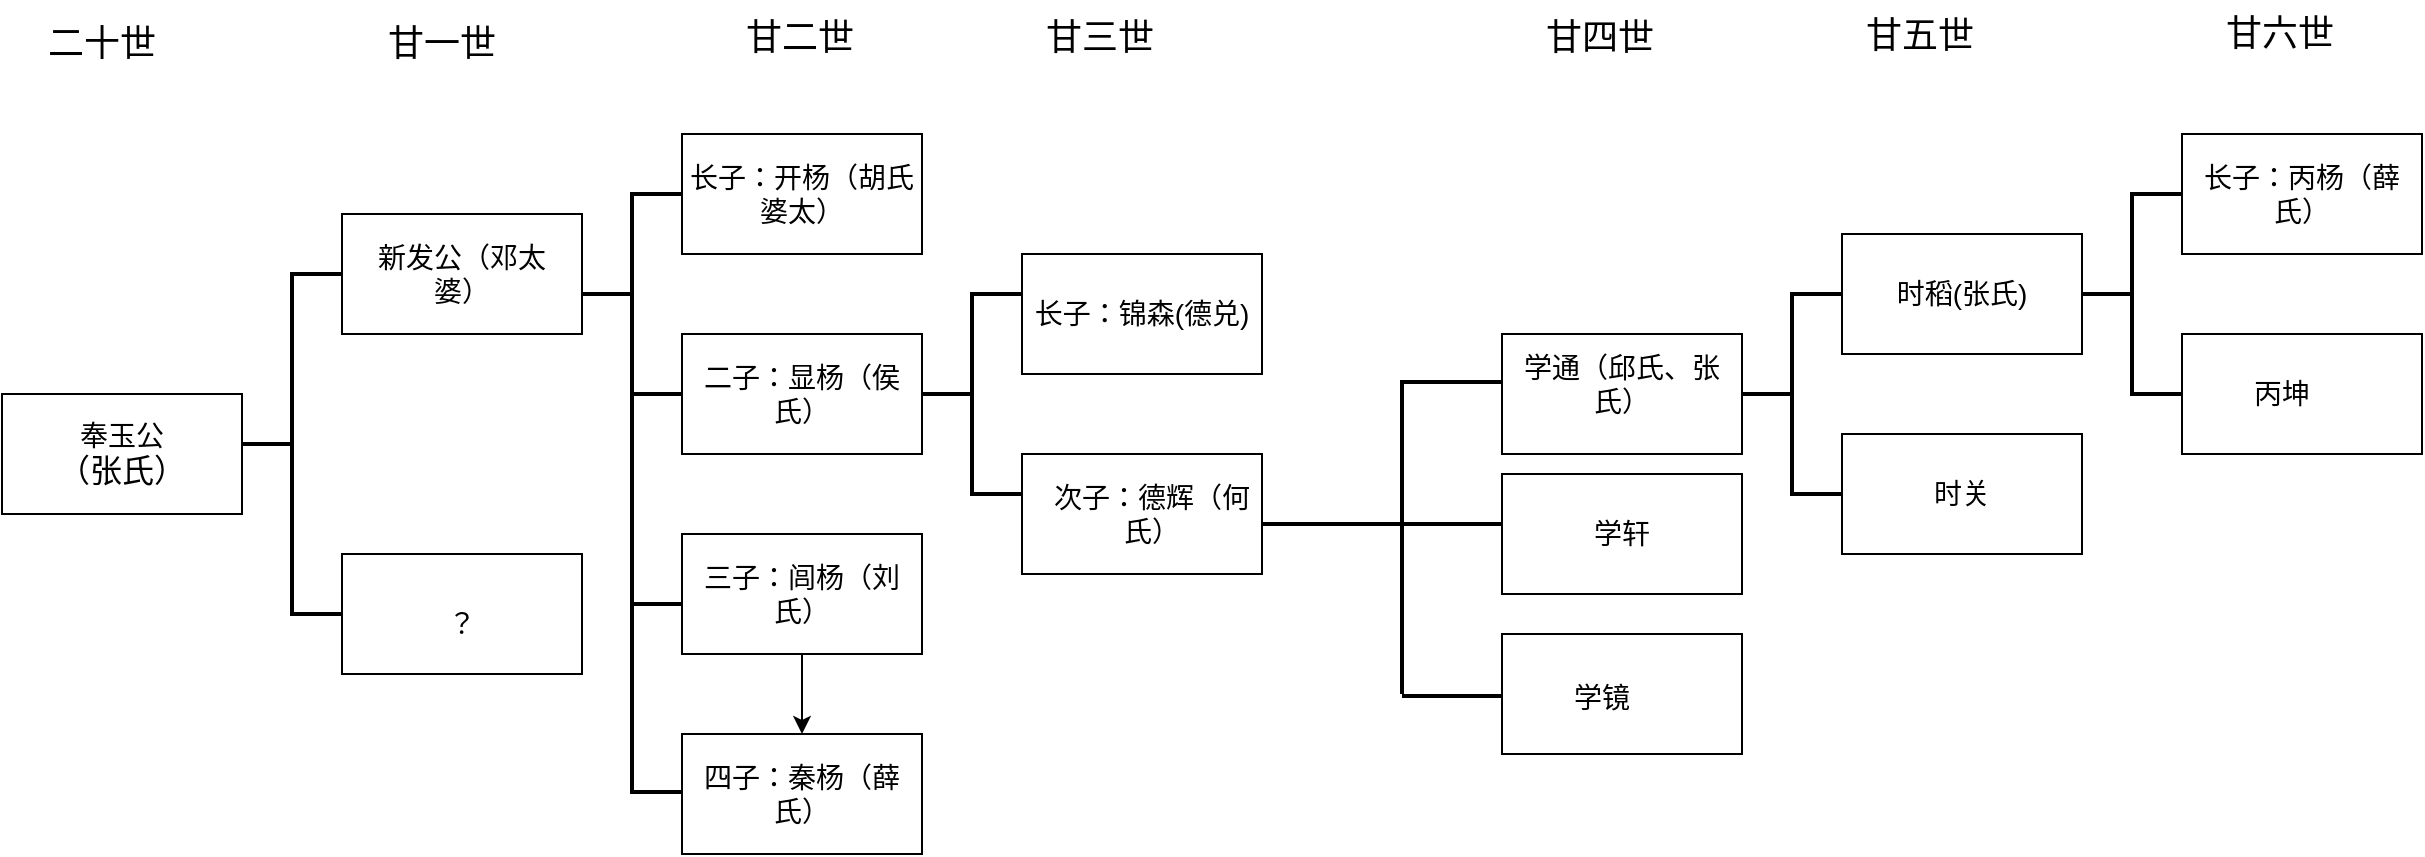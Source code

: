 <mxfile version="24.5.2" type="github">
  <diagram name="第 1 页" id="a3wWLOY99gl7KxZ9aG14">
    <mxGraphModel dx="2035" dy="998" grid="1" gridSize="10" guides="0" tooltips="1" connect="1" arrows="1" fold="1" page="1" pageScale="1" pageWidth="827" pageHeight="1169" math="0" shadow="0">
      <root>
        <mxCell id="0" />
        <mxCell id="1" parent="0" />
        <mxCell id="-UbHEKh8l_d8gub23TeE-1" value="&lt;font style=&quot;font-size: 14px;&quot;&gt;奉玉公&lt;/font&gt;&lt;div&gt;&lt;font size=&quot;3&quot;&gt;（张氏）&lt;/font&gt;&lt;/div&gt;" style="rounded=0;whiteSpace=wrap;html=1;" vertex="1" parent="1">
          <mxGeometry x="30" y="610" width="120" height="60" as="geometry" />
        </mxCell>
        <mxCell id="-UbHEKh8l_d8gub23TeE-2" value="&lt;font style=&quot;font-size: 18px;&quot;&gt;二十世&lt;/font&gt;" style="text;strokeColor=none;align=center;fillColor=none;html=1;verticalAlign=middle;whiteSpace=wrap;rounded=0;" vertex="1" parent="1">
          <mxGeometry x="50" y="420" width="60" height="30" as="geometry" />
        </mxCell>
        <mxCell id="-UbHEKh8l_d8gub23TeE-3" value="" style="strokeWidth=2;html=1;shape=mxgraph.flowchart.annotation_2;align=left;labelPosition=right;pointerEvents=1;" vertex="1" parent="1">
          <mxGeometry x="150" y="550" width="50" height="170" as="geometry" />
        </mxCell>
        <mxCell id="-UbHEKh8l_d8gub23TeE-5" value="" style="verticalLabelPosition=bottom;verticalAlign=top;html=1;shape=mxgraph.basic.rect;fillColor2=none;strokeWidth=1;size=20;indent=95.33;" vertex="1" parent="1">
          <mxGeometry x="200" y="520" width="120" height="60" as="geometry" />
        </mxCell>
        <mxCell id="-UbHEKh8l_d8gub23TeE-6" value="新发公（邓太婆）" style="text;strokeColor=none;align=center;fillColor=none;html=1;verticalAlign=middle;whiteSpace=wrap;rounded=0;fontSize=14;" vertex="1" parent="1">
          <mxGeometry x="210" y="530" width="100" height="40" as="geometry" />
        </mxCell>
        <mxCell id="-UbHEKh8l_d8gub23TeE-7" value="" style="verticalLabelPosition=bottom;verticalAlign=top;html=1;shape=mxgraph.basic.rect;fillColor2=none;strokeWidth=1;size=20;indent=5;" vertex="1" parent="1">
          <mxGeometry x="200" y="690" width="120" height="60" as="geometry" />
        </mxCell>
        <mxCell id="-UbHEKh8l_d8gub23TeE-8" value="&lt;font style=&quot;font-size: 14px;&quot;&gt;？&lt;/font&gt;" style="text;strokeColor=none;align=center;fillColor=none;html=1;verticalAlign=middle;whiteSpace=wrap;rounded=0;" vertex="1" parent="1">
          <mxGeometry x="230" y="710" width="60" height="30" as="geometry" />
        </mxCell>
        <mxCell id="-UbHEKh8l_d8gub23TeE-9" value="" style="strokeWidth=2;html=1;shape=mxgraph.flowchart.annotation_2;align=left;labelPosition=right;pointerEvents=1;" vertex="1" parent="1">
          <mxGeometry x="320" y="510" width="50" height="100" as="geometry" />
        </mxCell>
        <mxCell id="-UbHEKh8l_d8gub23TeE-10" value="" style="verticalLabelPosition=bottom;verticalAlign=top;html=1;shape=mxgraph.basic.rect;fillColor2=none;strokeWidth=1;size=20;indent=5;" vertex="1" parent="1">
          <mxGeometry x="370" y="480" width="120" height="60" as="geometry" />
        </mxCell>
        <mxCell id="-UbHEKh8l_d8gub23TeE-11" value="" style="verticalLabelPosition=bottom;verticalAlign=top;html=1;shape=mxgraph.basic.rect;fillColor2=none;strokeWidth=1;size=20;indent=5;" vertex="1" parent="1">
          <mxGeometry x="370" y="580" width="120" height="60" as="geometry" />
        </mxCell>
        <mxCell id="-UbHEKh8l_d8gub23TeE-12" value="&lt;font style=&quot;font-size: 18px;&quot;&gt;甘一世&lt;/font&gt;" style="text;strokeColor=none;align=center;fillColor=none;html=1;verticalAlign=middle;whiteSpace=wrap;rounded=0;" vertex="1" parent="1">
          <mxGeometry x="220" y="420" width="60" height="30" as="geometry" />
        </mxCell>
        <mxCell id="-UbHEKh8l_d8gub23TeE-15" value="" style="line;strokeWidth=2;direction=south;html=1;" vertex="1" parent="1">
          <mxGeometry x="340" y="610" width="10" height="200" as="geometry" />
        </mxCell>
        <mxCell id="-UbHEKh8l_d8gub23TeE-18" value="" style="line;strokeWidth=2;html=1;" vertex="1" parent="1">
          <mxGeometry x="345" y="710" width="25" height="10" as="geometry" />
        </mxCell>
        <mxCell id="-UbHEKh8l_d8gub23TeE-24" value="" style="line;strokeWidth=2;html=1;" vertex="1" parent="1">
          <mxGeometry x="346" y="804" width="25" height="10" as="geometry" />
        </mxCell>
        <mxCell id="-UbHEKh8l_d8gub23TeE-25" value="Text" style="text;strokeColor=none;align=center;fillColor=none;html=1;verticalAlign=middle;whiteSpace=wrap;rounded=0;" vertex="1" parent="1">
          <mxGeometry x="370" y="680" width="120" height="60" as="geometry" />
        </mxCell>
        <mxCell id="-UbHEKh8l_d8gub23TeE-26" value="长子：开杨（胡氏婆太）" style="text;strokeColor=none;align=center;fillColor=none;html=1;verticalAlign=middle;whiteSpace=wrap;rounded=0;fontSize=14;" vertex="1" parent="1">
          <mxGeometry x="370" y="480" width="120" height="60" as="geometry" />
        </mxCell>
        <mxCell id="-UbHEKh8l_d8gub23TeE-28" value="&lt;font style=&quot;font-size: 14px;&quot;&gt;二子：显杨（侯氏）&lt;/font&gt;" style="text;strokeColor=none;align=center;fillColor=none;html=1;verticalAlign=middle;whiteSpace=wrap;rounded=0;" vertex="1" parent="1">
          <mxGeometry x="380" y="580" width="100" height="60" as="geometry" />
        </mxCell>
        <mxCell id="-UbHEKh8l_d8gub23TeE-31" value="" style="edgeStyle=orthogonalEdgeStyle;rounded=0;orthogonalLoop=1;jettySize=auto;html=1;" edge="1" parent="1" source="-UbHEKh8l_d8gub23TeE-29" target="-UbHEKh8l_d8gub23TeE-30">
          <mxGeometry relative="1" as="geometry" />
        </mxCell>
        <mxCell id="-UbHEKh8l_d8gub23TeE-29" value="&lt;font style=&quot;font-size: 14px;&quot;&gt;三子：闾杨（刘氏）&lt;/font&gt;" style="rounded=0;whiteSpace=wrap;html=1;" vertex="1" parent="1">
          <mxGeometry x="370" y="680" width="120" height="60" as="geometry" />
        </mxCell>
        <mxCell id="-UbHEKh8l_d8gub23TeE-30" value="" style="rounded=0;whiteSpace=wrap;html=1;" vertex="1" parent="1">
          <mxGeometry x="370" y="780" width="120" height="60" as="geometry" />
        </mxCell>
        <mxCell id="-UbHEKh8l_d8gub23TeE-32" value="&lt;span style=&quot;font-size: 14px;&quot;&gt;四子：秦杨（薛氏）&lt;/span&gt;" style="text;strokeColor=none;align=center;fillColor=none;html=1;verticalAlign=middle;whiteSpace=wrap;rounded=0;" vertex="1" parent="1">
          <mxGeometry x="370" y="780" width="120" height="60" as="geometry" />
        </mxCell>
        <mxCell id="-UbHEKh8l_d8gub23TeE-33" value="" style="strokeWidth=2;html=1;shape=mxgraph.flowchart.annotation_2;align=left;labelPosition=right;pointerEvents=1;" vertex="1" parent="1">
          <mxGeometry x="490" y="560" width="50" height="100" as="geometry" />
        </mxCell>
        <mxCell id="-UbHEKh8l_d8gub23TeE-34" value="" style="verticalLabelPosition=bottom;verticalAlign=top;html=1;shape=mxgraph.basic.rect;fillColor2=none;strokeWidth=1;size=20;indent=5;" vertex="1" parent="1">
          <mxGeometry x="540" y="540" width="120" height="60" as="geometry" />
        </mxCell>
        <mxCell id="-UbHEKh8l_d8gub23TeE-35" value="" style="verticalLabelPosition=bottom;verticalAlign=top;html=1;shape=mxgraph.basic.rect;fillColor2=none;strokeWidth=1;size=20;indent=5;" vertex="1" parent="1">
          <mxGeometry x="540" y="640" width="120" height="60" as="geometry" />
        </mxCell>
        <mxCell id="-UbHEKh8l_d8gub23TeE-36" value="&lt;span style=&quot;font-size: 14px;&quot;&gt;长子：锦森(德&lt;/span&gt;&lt;font style=&quot;font-size: 14px;&quot;&gt;兑&lt;/font&gt;&lt;span style=&quot;font-size: 14px;&quot;&gt;)&lt;/span&gt;" style="text;strokeColor=none;align=center;fillColor=none;html=1;verticalAlign=middle;whiteSpace=wrap;rounded=0;" vertex="1" parent="1">
          <mxGeometry x="540" y="540" width="120" height="60" as="geometry" />
        </mxCell>
        <mxCell id="-UbHEKh8l_d8gub23TeE-40" value="&lt;font style=&quot;font-size: 14px;&quot;&gt;次子：德辉（何氏）&lt;/font&gt;" style="text;strokeColor=none;align=center;fillColor=none;html=1;verticalAlign=middle;whiteSpace=wrap;rounded=0;" vertex="1" parent="1">
          <mxGeometry x="550" y="640" width="110" height="60" as="geometry" />
        </mxCell>
        <mxCell id="-UbHEKh8l_d8gub23TeE-42" value="" style="line;strokeWidth=2;html=1;" vertex="1" parent="1">
          <mxGeometry x="660" y="670" width="70" height="10" as="geometry" />
        </mxCell>
        <mxCell id="-UbHEKh8l_d8gub23TeE-43" value="" style="line;strokeWidth=2;direction=south;html=1;" vertex="1" parent="1">
          <mxGeometry x="725" y="603" width="10" height="157" as="geometry" />
        </mxCell>
        <mxCell id="-UbHEKh8l_d8gub23TeE-45" value="" style="line;strokeWidth=2;html=1;" vertex="1" parent="1">
          <mxGeometry x="730" y="599" width="50" height="10" as="geometry" />
        </mxCell>
        <mxCell id="-UbHEKh8l_d8gub23TeE-46" value="" style="line;strokeWidth=2;html=1;" vertex="1" parent="1">
          <mxGeometry x="730" y="670" width="50" height="10" as="geometry" />
        </mxCell>
        <mxCell id="-UbHEKh8l_d8gub23TeE-47" value="" style="line;strokeWidth=2;html=1;" vertex="1" parent="1">
          <mxGeometry x="730" y="756" width="50" height="10" as="geometry" />
        </mxCell>
        <mxCell id="-UbHEKh8l_d8gub23TeE-48" value="" style="rounded=0;whiteSpace=wrap;html=1;" vertex="1" parent="1">
          <mxGeometry x="780" y="580" width="120" height="60" as="geometry" />
        </mxCell>
        <mxCell id="-UbHEKh8l_d8gub23TeE-49" value="" style="rounded=0;whiteSpace=wrap;html=1;" vertex="1" parent="1">
          <mxGeometry x="780" y="650" width="120" height="60" as="geometry" />
        </mxCell>
        <mxCell id="-UbHEKh8l_d8gub23TeE-50" value="" style="rounded=0;whiteSpace=wrap;html=1;" vertex="1" parent="1">
          <mxGeometry x="780" y="730" width="120" height="60" as="geometry" />
        </mxCell>
        <mxCell id="-UbHEKh8l_d8gub23TeE-51" value="&lt;span style=&quot;font-size: 14px;&quot;&gt;学通（邱氏、张氏）&lt;/span&gt;" style="text;strokeColor=none;align=center;fillColor=none;html=1;verticalAlign=middle;whiteSpace=wrap;rounded=0;" vertex="1" parent="1">
          <mxGeometry x="790" y="580" width="100" height="50" as="geometry" />
        </mxCell>
        <mxCell id="-UbHEKh8l_d8gub23TeE-52" value="&lt;span style=&quot;font-size: 14px;&quot;&gt;学轩&lt;/span&gt;" style="text;strokeColor=none;align=center;fillColor=none;html=1;verticalAlign=middle;whiteSpace=wrap;rounded=0;" vertex="1" parent="1">
          <mxGeometry x="790" y="650" width="100" height="60" as="geometry" />
        </mxCell>
        <mxCell id="-UbHEKh8l_d8gub23TeE-53" value="&lt;span style=&quot;font-size: 14px;&quot;&gt;学镜&lt;/span&gt;" style="text;strokeColor=none;align=center;fillColor=none;html=1;verticalAlign=middle;whiteSpace=wrap;rounded=0;" vertex="1" parent="1">
          <mxGeometry x="770" y="742" width="120" height="40" as="geometry" />
        </mxCell>
        <mxCell id="-UbHEKh8l_d8gub23TeE-56" value="" style="strokeWidth=2;html=1;shape=mxgraph.flowchart.annotation_2;align=left;labelPosition=right;pointerEvents=1;" vertex="1" parent="1">
          <mxGeometry x="900" y="560" width="50" height="100" as="geometry" />
        </mxCell>
        <mxCell id="-UbHEKh8l_d8gub23TeE-57" value="" style="rounded=0;whiteSpace=wrap;html=1;" vertex="1" parent="1">
          <mxGeometry x="950" y="530" width="120" height="60" as="geometry" />
        </mxCell>
        <mxCell id="-UbHEKh8l_d8gub23TeE-58" value="" style="rounded=0;whiteSpace=wrap;html=1;" vertex="1" parent="1">
          <mxGeometry x="950" y="630" width="120" height="60" as="geometry" />
        </mxCell>
        <mxCell id="-UbHEKh8l_d8gub23TeE-59" value="&lt;span style=&quot;font-size: 14px;&quot;&gt;时稻(张氏)&lt;/span&gt;" style="text;strokeColor=none;align=center;fillColor=none;html=1;verticalAlign=middle;whiteSpace=wrap;rounded=0;" vertex="1" parent="1">
          <mxGeometry x="960" y="530" width="100" height="60" as="geometry" />
        </mxCell>
        <mxCell id="-UbHEKh8l_d8gub23TeE-60" value="&lt;span style=&quot;font-size: 14px;&quot;&gt;时关&lt;/span&gt;" style="text;strokeColor=none;align=center;fillColor=none;html=1;verticalAlign=middle;whiteSpace=wrap;rounded=0;" vertex="1" parent="1">
          <mxGeometry x="960" y="630" width="100" height="60" as="geometry" />
        </mxCell>
        <mxCell id="-UbHEKh8l_d8gub23TeE-61" value="" style="strokeWidth=2;html=1;shape=mxgraph.flowchart.annotation_2;align=left;labelPosition=right;pointerEvents=1;" vertex="1" parent="1">
          <mxGeometry x="1070" y="510" width="50" height="100" as="geometry" />
        </mxCell>
        <mxCell id="-UbHEKh8l_d8gub23TeE-62" value="" style="rounded=0;whiteSpace=wrap;html=1;" vertex="1" parent="1">
          <mxGeometry x="1120" y="480" width="120" height="60" as="geometry" />
        </mxCell>
        <mxCell id="-UbHEKh8l_d8gub23TeE-63" value="" style="rounded=0;whiteSpace=wrap;html=1;" vertex="1" parent="1">
          <mxGeometry x="1120" y="580" width="120" height="60" as="geometry" />
        </mxCell>
        <mxCell id="-UbHEKh8l_d8gub23TeE-64" value="&lt;span style=&quot;font-size: 14px;&quot;&gt;丙坤&lt;/span&gt;" style="text;strokeColor=none;align=center;fillColor=none;html=1;verticalAlign=middle;whiteSpace=wrap;rounded=0;" vertex="1" parent="1">
          <mxGeometry x="1120" y="580" width="100" height="60" as="geometry" />
        </mxCell>
        <mxCell id="-UbHEKh8l_d8gub23TeE-65" value="&lt;span style=&quot;font-size: 14px;&quot;&gt;长子：丙杨（薛氏）&lt;/span&gt;" style="text;strokeColor=none;align=center;fillColor=none;html=1;verticalAlign=middle;whiteSpace=wrap;rounded=0;" vertex="1" parent="1">
          <mxGeometry x="1130" y="480" width="100" height="60" as="geometry" />
        </mxCell>
        <mxCell id="-UbHEKh8l_d8gub23TeE-66" value="&lt;font style=&quot;font-size: 18px;&quot;&gt;甘二世&lt;/font&gt;" style="text;whiteSpace=wrap;html=1;" vertex="1" parent="1">
          <mxGeometry x="400" y="415" width="70" height="50" as="geometry" />
        </mxCell>
        <mxCell id="-UbHEKh8l_d8gub23TeE-67" value="&lt;font style=&quot;font-size: 18px;&quot;&gt;甘三世&lt;/font&gt;" style="text;whiteSpace=wrap;html=1;" vertex="1" parent="1">
          <mxGeometry x="550" y="415" width="70" height="40" as="geometry" />
        </mxCell>
        <mxCell id="-UbHEKh8l_d8gub23TeE-68" value="&lt;font style=&quot;font-size: 18px;&quot;&gt;甘四世&lt;/font&gt;" style="text;whiteSpace=wrap;html=1;" vertex="1" parent="1">
          <mxGeometry x="800" y="415" width="70" height="40" as="geometry" />
        </mxCell>
        <mxCell id="-UbHEKh8l_d8gub23TeE-69" value="&lt;font style=&quot;font-size: 18px;&quot;&gt;甘五世&lt;/font&gt;" style="text;whiteSpace=wrap;html=1;" vertex="1" parent="1">
          <mxGeometry x="960" y="414" width="70" height="40" as="geometry" />
        </mxCell>
        <mxCell id="-UbHEKh8l_d8gub23TeE-70" value="&lt;font style=&quot;font-size: 18px;&quot;&gt;甘六世&lt;/font&gt;" style="text;whiteSpace=wrap;html=1;" vertex="1" parent="1">
          <mxGeometry x="1140" y="413" width="70" height="30" as="geometry" />
        </mxCell>
      </root>
    </mxGraphModel>
  </diagram>
</mxfile>
